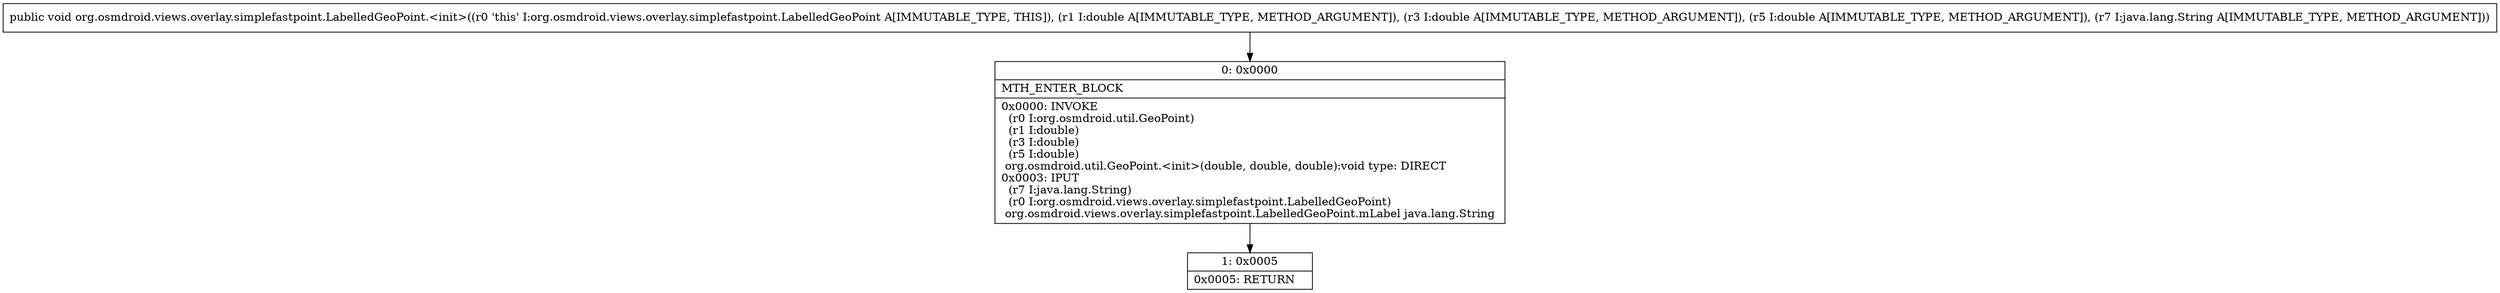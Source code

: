 digraph "CFG fororg.osmdroid.views.overlay.simplefastpoint.LabelledGeoPoint.\<init\>(DDDLjava\/lang\/String;)V" {
Node_0 [shape=record,label="{0\:\ 0x0000|MTH_ENTER_BLOCK\l|0x0000: INVOKE  \l  (r0 I:org.osmdroid.util.GeoPoint)\l  (r1 I:double)\l  (r3 I:double)\l  (r5 I:double)\l org.osmdroid.util.GeoPoint.\<init\>(double, double, double):void type: DIRECT \l0x0003: IPUT  \l  (r7 I:java.lang.String)\l  (r0 I:org.osmdroid.views.overlay.simplefastpoint.LabelledGeoPoint)\l org.osmdroid.views.overlay.simplefastpoint.LabelledGeoPoint.mLabel java.lang.String \l}"];
Node_1 [shape=record,label="{1\:\ 0x0005|0x0005: RETURN   \l}"];
MethodNode[shape=record,label="{public void org.osmdroid.views.overlay.simplefastpoint.LabelledGeoPoint.\<init\>((r0 'this' I:org.osmdroid.views.overlay.simplefastpoint.LabelledGeoPoint A[IMMUTABLE_TYPE, THIS]), (r1 I:double A[IMMUTABLE_TYPE, METHOD_ARGUMENT]), (r3 I:double A[IMMUTABLE_TYPE, METHOD_ARGUMENT]), (r5 I:double A[IMMUTABLE_TYPE, METHOD_ARGUMENT]), (r7 I:java.lang.String A[IMMUTABLE_TYPE, METHOD_ARGUMENT])) }"];
MethodNode -> Node_0;
Node_0 -> Node_1;
}

